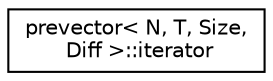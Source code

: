 digraph "Graphical Class Hierarchy"
{
  edge [fontname="Helvetica",fontsize="10",labelfontname="Helvetica",labelfontsize="10"];
  node [fontname="Helvetica",fontsize="10",shape=record];
  rankdir="LR";
  Node0 [label="prevector\< N, T, Size,\l Diff \>::iterator",height=0.2,width=0.4,color="black", fillcolor="white", style="filled",URL="$df/d4b/classprevector_1_1iterator.html"];
}
